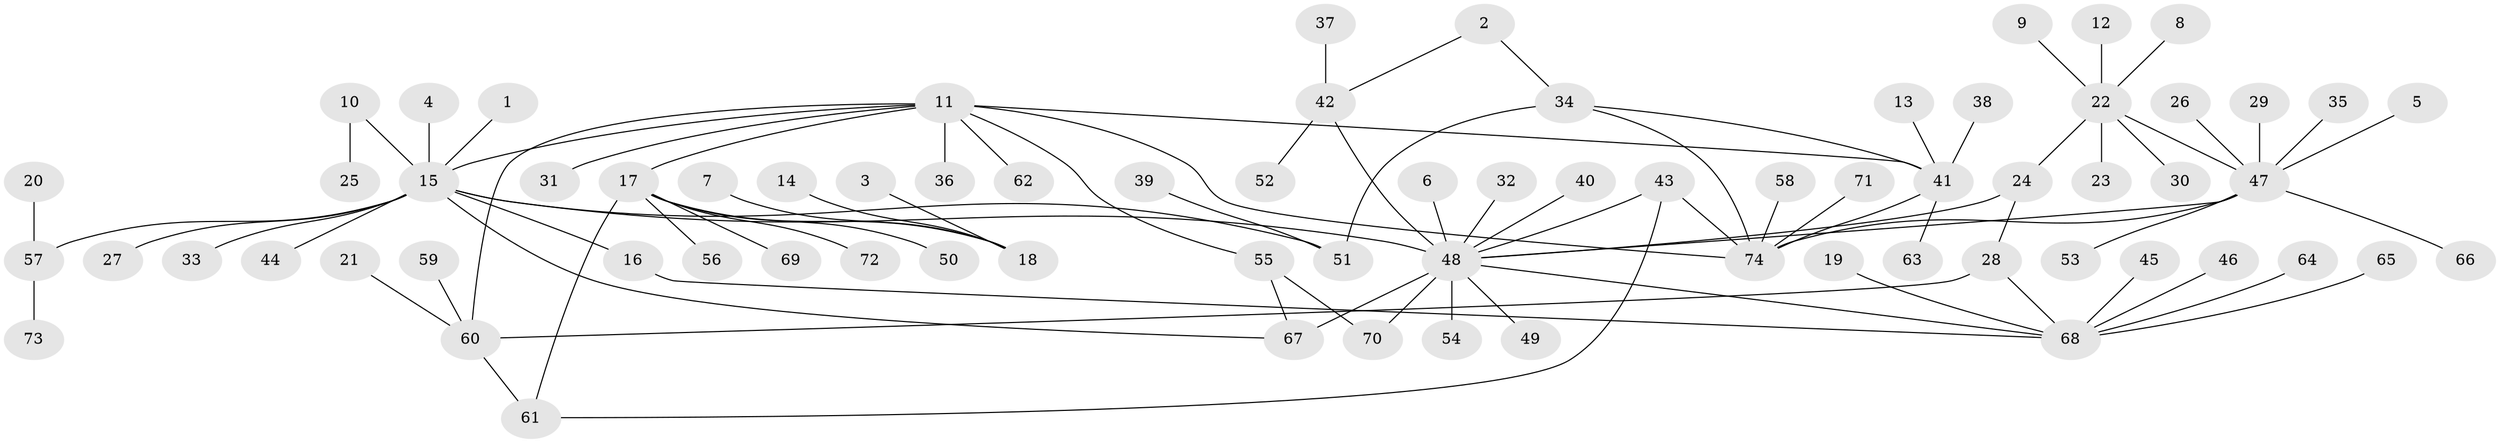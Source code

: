 // original degree distribution, {1: 0.6164383561643836, 14: 0.00684931506849315, 3: 0.0958904109589041, 16: 0.00684931506849315, 5: 0.0273972602739726, 12: 0.00684931506849315, 9: 0.0136986301369863, 11: 0.00684931506849315, 10: 0.0136986301369863, 4: 0.02054794520547945, 6: 0.00684931506849315, 2: 0.1643835616438356, 8: 0.00684931506849315, 7: 0.00684931506849315}
// Generated by graph-tools (version 1.1) at 2025/01/03/09/25 03:01:49]
// undirected, 74 vertices, 88 edges
graph export_dot {
graph [start="1"]
  node [color=gray90,style=filled];
  1;
  2;
  3;
  4;
  5;
  6;
  7;
  8;
  9;
  10;
  11;
  12;
  13;
  14;
  15;
  16;
  17;
  18;
  19;
  20;
  21;
  22;
  23;
  24;
  25;
  26;
  27;
  28;
  29;
  30;
  31;
  32;
  33;
  34;
  35;
  36;
  37;
  38;
  39;
  40;
  41;
  42;
  43;
  44;
  45;
  46;
  47;
  48;
  49;
  50;
  51;
  52;
  53;
  54;
  55;
  56;
  57;
  58;
  59;
  60;
  61;
  62;
  63;
  64;
  65;
  66;
  67;
  68;
  69;
  70;
  71;
  72;
  73;
  74;
  1 -- 15 [weight=1.0];
  2 -- 34 [weight=1.0];
  2 -- 42 [weight=1.0];
  3 -- 18 [weight=1.0];
  4 -- 15 [weight=1.0];
  5 -- 47 [weight=1.0];
  6 -- 48 [weight=1.0];
  7 -- 18 [weight=1.0];
  8 -- 22 [weight=1.0];
  9 -- 22 [weight=1.0];
  10 -- 15 [weight=1.0];
  10 -- 25 [weight=1.0];
  11 -- 15 [weight=1.0];
  11 -- 17 [weight=1.0];
  11 -- 31 [weight=1.0];
  11 -- 36 [weight=1.0];
  11 -- 41 [weight=1.0];
  11 -- 55 [weight=1.0];
  11 -- 60 [weight=1.0];
  11 -- 62 [weight=1.0];
  11 -- 74 [weight=1.0];
  12 -- 22 [weight=1.0];
  13 -- 41 [weight=1.0];
  14 -- 18 [weight=1.0];
  15 -- 16 [weight=1.0];
  15 -- 27 [weight=1.0];
  15 -- 33 [weight=1.0];
  15 -- 44 [weight=1.0];
  15 -- 48 [weight=1.0];
  15 -- 51 [weight=1.0];
  15 -- 57 [weight=1.0];
  15 -- 67 [weight=1.0];
  16 -- 68 [weight=1.0];
  17 -- 18 [weight=1.0];
  17 -- 50 [weight=1.0];
  17 -- 56 [weight=1.0];
  17 -- 61 [weight=1.0];
  17 -- 69 [weight=1.0];
  17 -- 72 [weight=1.0];
  19 -- 68 [weight=1.0];
  20 -- 57 [weight=1.0];
  21 -- 60 [weight=1.0];
  22 -- 23 [weight=1.0];
  22 -- 24 [weight=1.0];
  22 -- 30 [weight=1.0];
  22 -- 47 [weight=1.0];
  24 -- 28 [weight=1.0];
  24 -- 48 [weight=1.0];
  26 -- 47 [weight=1.0];
  28 -- 60 [weight=1.0];
  28 -- 68 [weight=1.0];
  29 -- 47 [weight=1.0];
  32 -- 48 [weight=1.0];
  34 -- 41 [weight=1.0];
  34 -- 51 [weight=1.0];
  34 -- 74 [weight=1.0];
  35 -- 47 [weight=1.0];
  37 -- 42 [weight=1.0];
  38 -- 41 [weight=1.0];
  39 -- 51 [weight=1.0];
  40 -- 48 [weight=1.0];
  41 -- 63 [weight=1.0];
  41 -- 74 [weight=1.0];
  42 -- 48 [weight=1.0];
  42 -- 52 [weight=1.0];
  43 -- 48 [weight=1.0];
  43 -- 61 [weight=1.0];
  43 -- 74 [weight=1.0];
  45 -- 68 [weight=1.0];
  46 -- 68 [weight=1.0];
  47 -- 48 [weight=1.0];
  47 -- 53 [weight=1.0];
  47 -- 66 [weight=1.0];
  47 -- 74 [weight=1.0];
  48 -- 49 [weight=1.0];
  48 -- 54 [weight=1.0];
  48 -- 67 [weight=2.0];
  48 -- 68 [weight=1.0];
  48 -- 70 [weight=1.0];
  55 -- 67 [weight=1.0];
  55 -- 70 [weight=1.0];
  57 -- 73 [weight=1.0];
  58 -- 74 [weight=1.0];
  59 -- 60 [weight=1.0];
  60 -- 61 [weight=1.0];
  64 -- 68 [weight=1.0];
  65 -- 68 [weight=1.0];
  71 -- 74 [weight=1.0];
}
